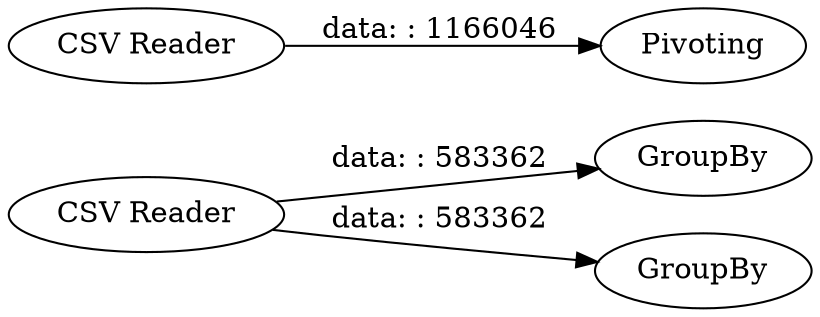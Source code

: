 digraph {
	"-4643563488632891731_6" [label="CSV Reader"]
	"-4643563488632891731_4" [label="CSV Reader"]
	"-4643563488632891731_9" [label=Pivoting]
	"-4643563488632891731_8" [label=GroupBy]
	"-4643563488632891731_7" [label=GroupBy]
	"-4643563488632891731_6" -> "-4643563488632891731_7" [label="data: : 583362"]
	"-4643563488632891731_6" -> "-4643563488632891731_8" [label="data: : 583362"]
	"-4643563488632891731_4" -> "-4643563488632891731_9" [label="data: : 1166046"]
	rankdir=LR
}
